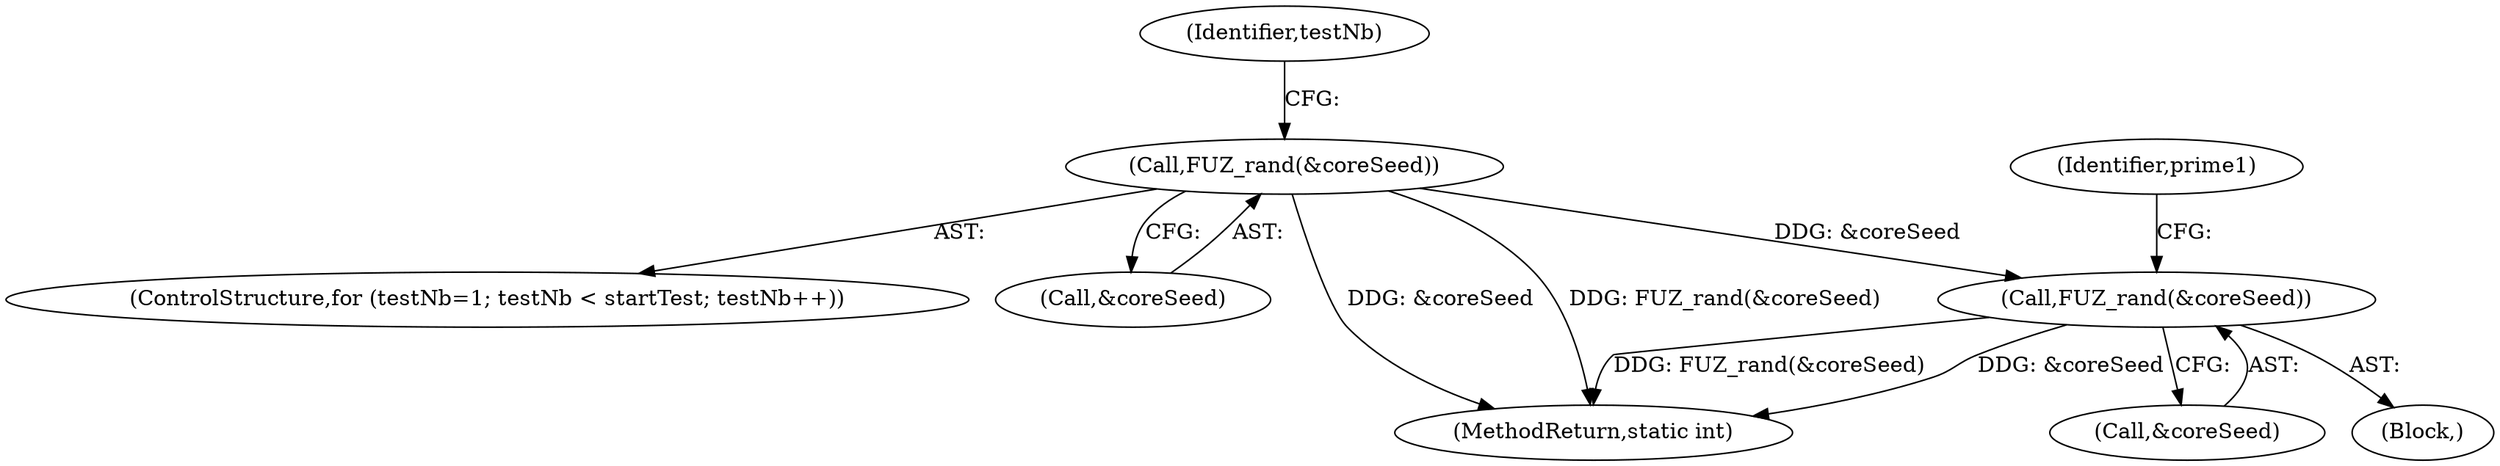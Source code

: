 digraph "0_zstd_3e5cdf1b6a85843e991d7d10f6a2567c15580da0_3@API" {
"1000417" [label="(Call,FUZ_rand(&coreSeed))"];
"1000374" [label="(Call,FUZ_rand(&coreSeed))"];
"1000417" [label="(Call,FUZ_rand(&coreSeed))"];
"1000374" [label="(Call,FUZ_rand(&coreSeed))"];
"1000365" [label="(ControlStructure,for (testNb=1; testNb < startTest; testNb++))"];
"1000388" [label="(Block,)"];
"1000375" [label="(Call,&coreSeed)"];
"1001486" [label="(MethodReturn,static int)"];
"1000373" [label="(Identifier,testNb)"];
"1000418" [label="(Call,&coreSeed)"];
"1000423" [label="(Identifier,prime1)"];
"1000417" -> "1000388"  [label="AST: "];
"1000417" -> "1000418"  [label="CFG: "];
"1000418" -> "1000417"  [label="AST: "];
"1000423" -> "1000417"  [label="CFG: "];
"1000417" -> "1001486"  [label="DDG: &coreSeed"];
"1000417" -> "1001486"  [label="DDG: FUZ_rand(&coreSeed)"];
"1000374" -> "1000417"  [label="DDG: &coreSeed"];
"1000374" -> "1000365"  [label="AST: "];
"1000374" -> "1000375"  [label="CFG: "];
"1000375" -> "1000374"  [label="AST: "];
"1000373" -> "1000374"  [label="CFG: "];
"1000374" -> "1001486"  [label="DDG: &coreSeed"];
"1000374" -> "1001486"  [label="DDG: FUZ_rand(&coreSeed)"];
}
